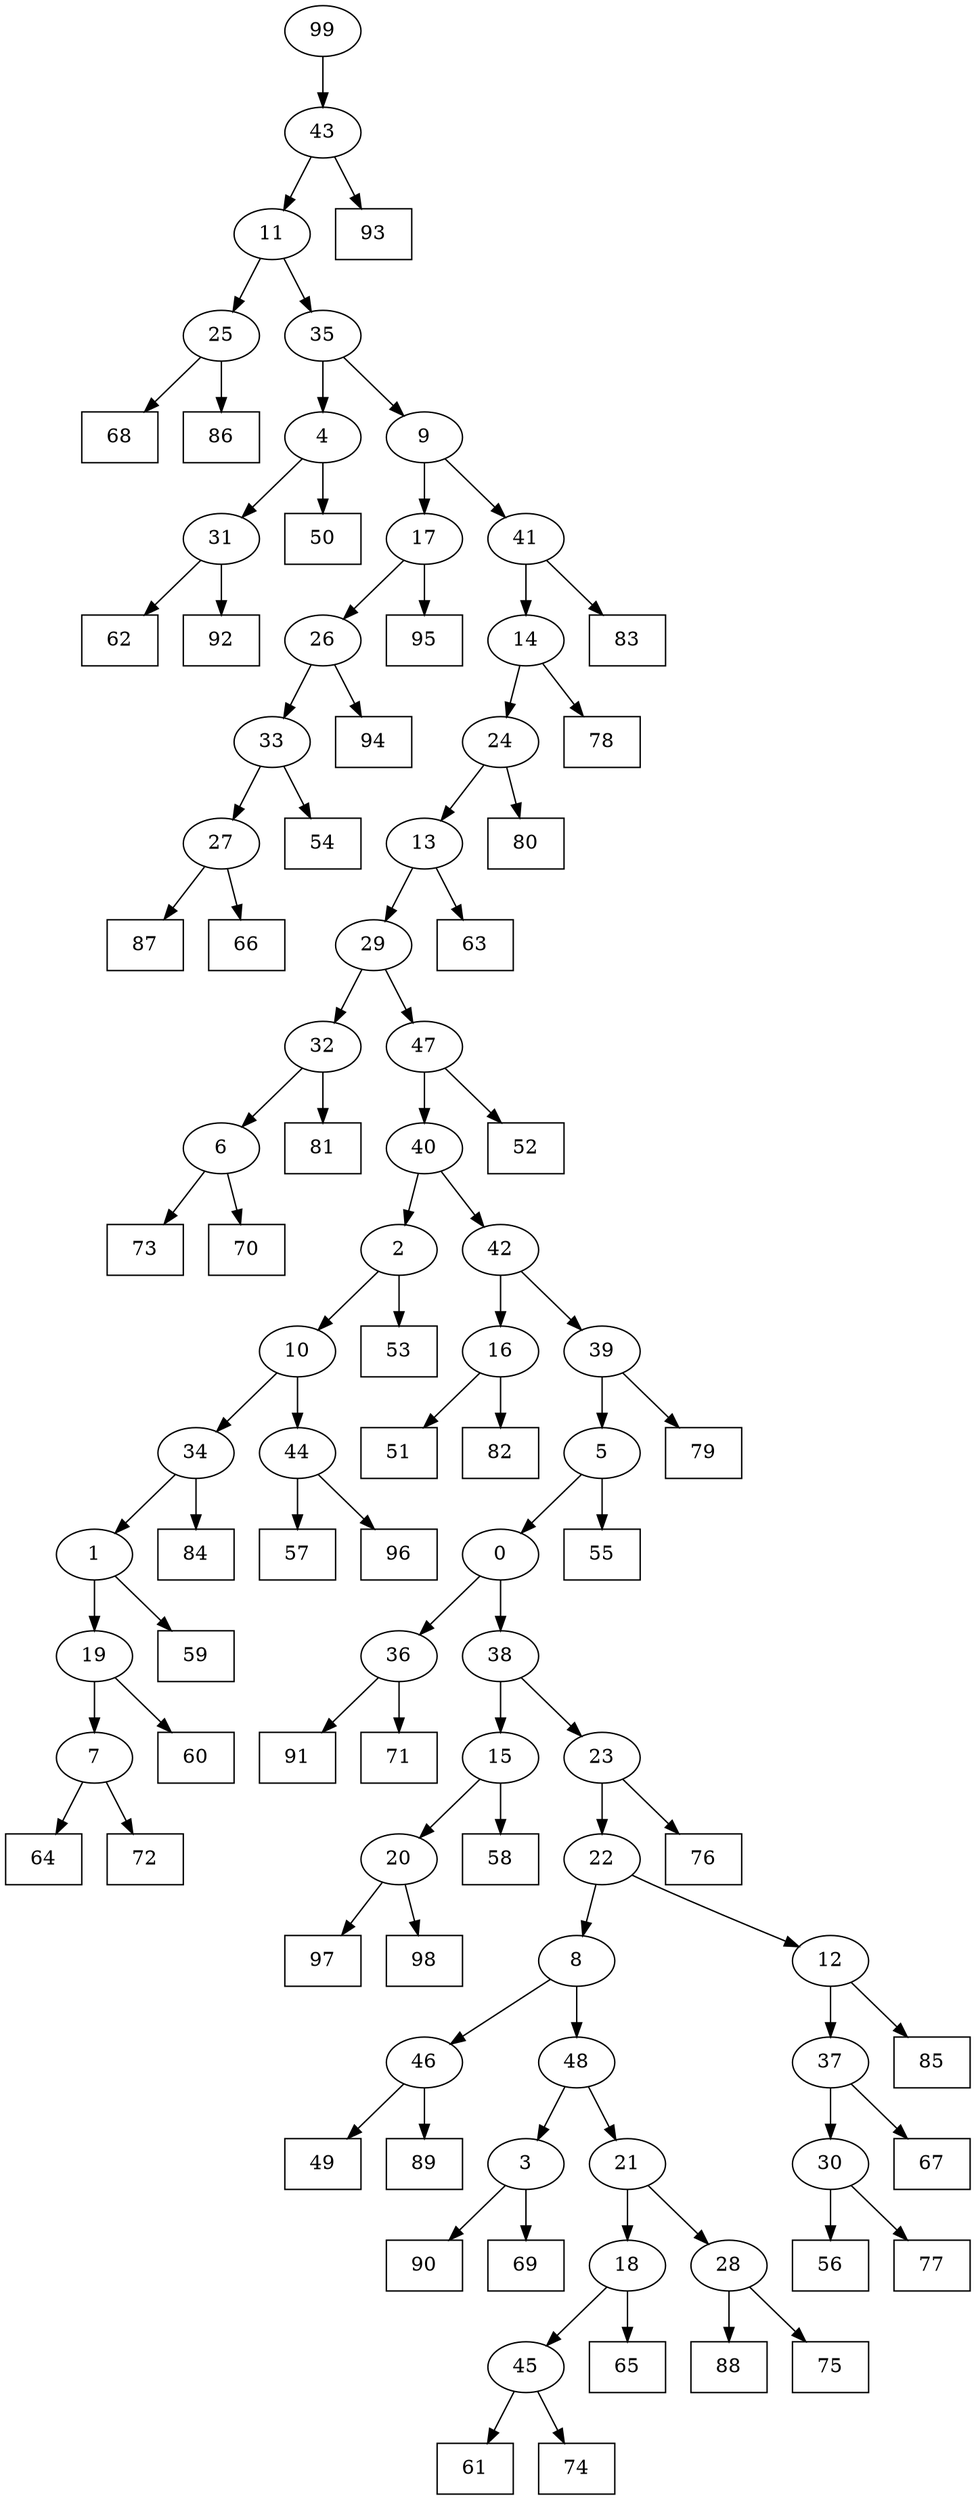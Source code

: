 digraph G {
0[label="0"];
1[label="1"];
2[label="2"];
3[label="3"];
4[label="4"];
5[label="5"];
6[label="6"];
7[label="7"];
8[label="8"];
9[label="9"];
10[label="10"];
11[label="11"];
12[label="12"];
13[label="13"];
14[label="14"];
15[label="15"];
16[label="16"];
17[label="17"];
18[label="18"];
19[label="19"];
20[label="20"];
21[label="21"];
22[label="22"];
23[label="23"];
24[label="24"];
25[label="25"];
26[label="26"];
27[label="27"];
28[label="28"];
29[label="29"];
30[label="30"];
31[label="31"];
32[label="32"];
33[label="33"];
34[label="34"];
35[label="35"];
36[label="36"];
37[label="37"];
38[label="38"];
39[label="39"];
40[label="40"];
41[label="41"];
42[label="42"];
43[label="43"];
44[label="44"];
45[label="45"];
46[label="46"];
47[label="47"];
48[label="48"];
49[shape=box,label="56"];
50[shape=box,label="61"];
51[shape=box,label="54"];
52[shape=box,label="90"];
53[shape=box,label="64"];
54[shape=box,label="95"];
55[shape=box,label="51"];
56[shape=box,label="83"];
57[shape=box,label="87"];
58[shape=box,label="59"];
59[shape=box,label="88"];
60[shape=box,label="72"];
61[shape=box,label="91"];
62[shape=box,label="84"];
63[shape=box,label="67"];
64[shape=box,label="75"];
65[shape=box,label="73"];
66[shape=box,label="97"];
67[shape=box,label="57"];
68[shape=box,label="68"];
69[shape=box,label="63"];
70[shape=box,label="66"];
71[shape=box,label="55"];
72[shape=box,label="86"];
73[shape=box,label="96"];
74[shape=box,label="49"];
75[shape=box,label="62"];
76[shape=box,label="93"];
77[shape=box,label="60"];
78[shape=box,label="70"];
79[shape=box,label="82"];
80[shape=box,label="50"];
81[shape=box,label="89"];
82[shape=box,label="94"];
83[shape=box,label="52"];
84[shape=box,label="85"];
85[shape=box,label="58"];
86[shape=box,label="79"];
87[shape=box,label="98"];
88[shape=box,label="81"];
89[shape=box,label="80"];
90[shape=box,label="76"];
91[shape=box,label="65"];
92[shape=box,label="71"];
93[shape=box,label="78"];
94[shape=box,label="92"];
95[shape=box,label="69"];
96[shape=box,label="53"];
97[shape=box,label="74"];
98[shape=box,label="77"];
99[label="99"];
20->66 ;
3->95 ;
13->69 ;
36->92 ;
12->84 ;
18->91 ;
17->54 ;
25->68 ;
25->72 ;
2->96 ;
13->29 ;
36->61 ;
26->82 ;
27->57 ;
46->81 ;
40->42 ;
42->16 ;
16->79 ;
10->44 ;
6->78 ;
45->50 ;
42->39 ;
39->86 ;
32->88 ;
47->83 ;
30->98 ;
44->67 ;
28->59 ;
33->51 ;
39->5 ;
5->71 ;
8->46 ;
46->74 ;
43->76 ;
15->85 ;
11->25 ;
1->58 ;
99->43 ;
24->89 ;
34->1 ;
21->28 ;
45->97 ;
24->13 ;
14->93 ;
35->9 ;
5->0 ;
0->36 ;
48->21 ;
23->22 ;
30->49 ;
4->31 ;
31->94 ;
27->70 ;
10->34 ;
34->62 ;
1->19 ;
22->12 ;
21->18 ;
18->45 ;
31->75 ;
0->38 ;
17->26 ;
9->41 ;
44->73 ;
37->30 ;
19->77 ;
40->2 ;
2->10 ;
9->17 ;
8->48 ;
48->3 ;
38->15 ;
26->33 ;
33->27 ;
3->52 ;
12->37 ;
37->63 ;
16->55 ;
43->11 ;
11->35 ;
38->23 ;
23->90 ;
22->8 ;
15->20 ;
20->87 ;
7->53 ;
32->6 ;
6->65 ;
29->32 ;
41->14 ;
14->24 ;
41->56 ;
29->47 ;
47->40 ;
35->4 ;
4->80 ;
28->64 ;
19->7 ;
7->60 ;
}
